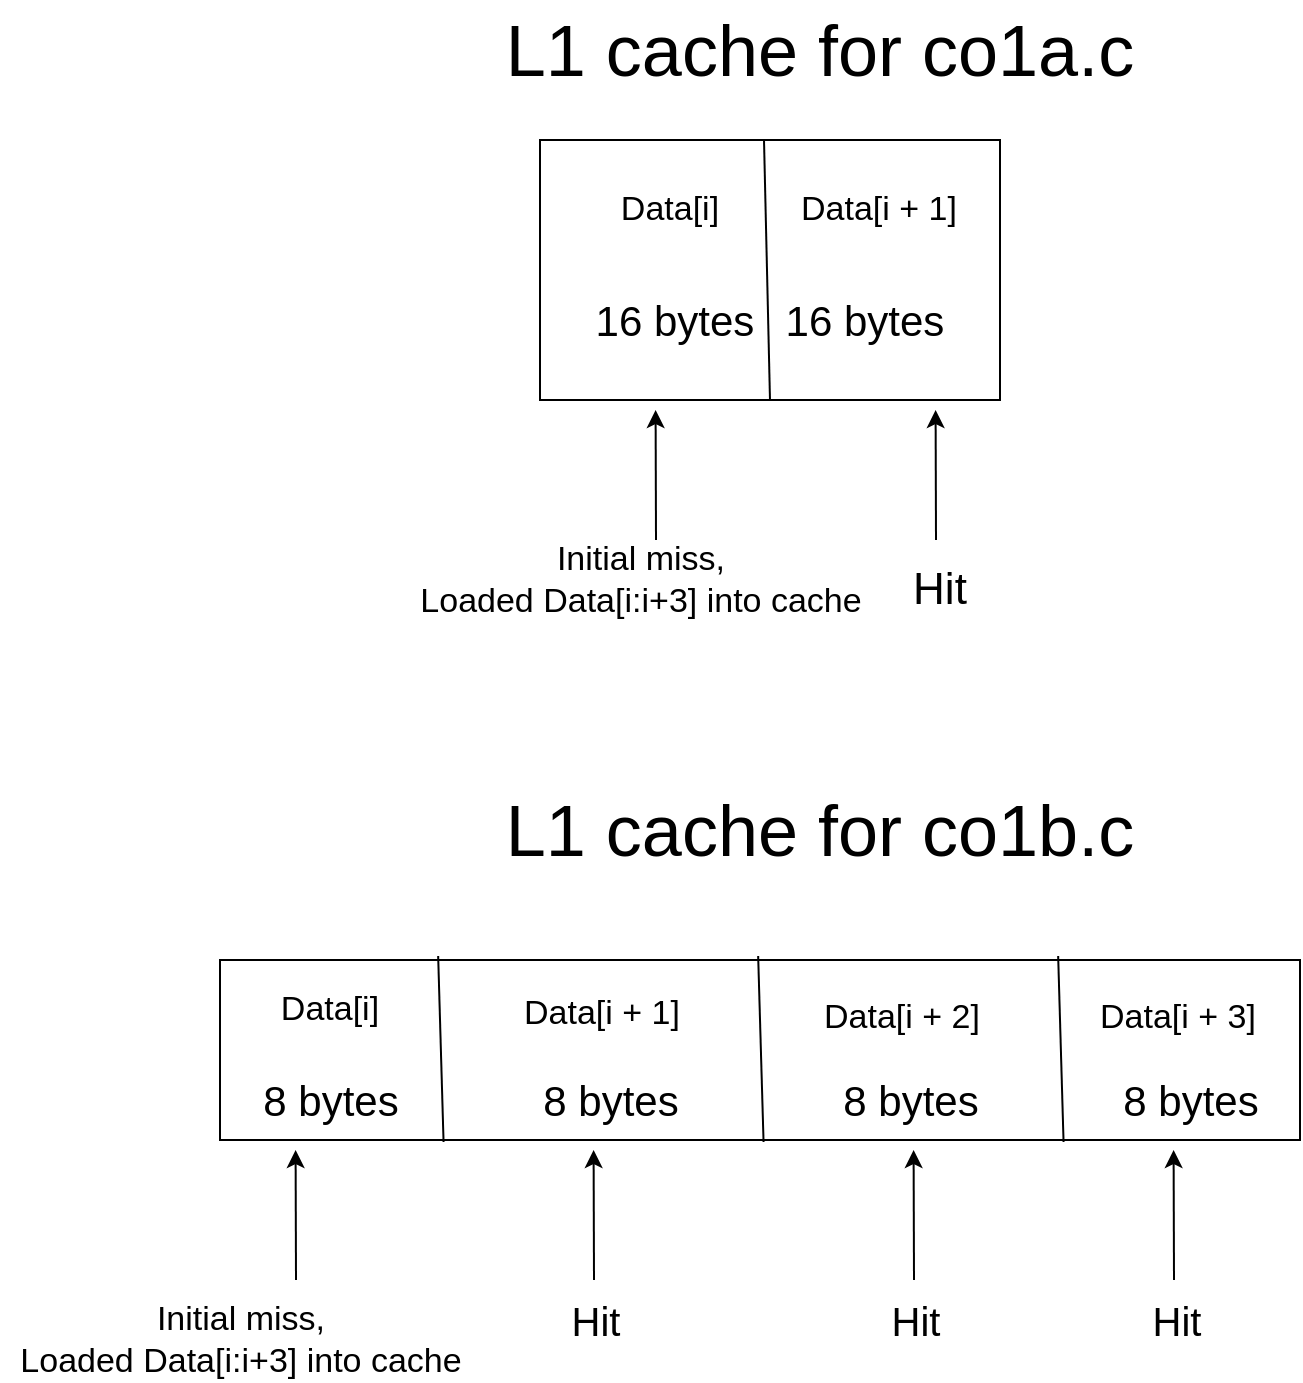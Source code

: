 <mxfile version="12.6.5" type="device"><diagram id="ujOUxsNOkUaPNf2Mbw05" name="Page-1"><mxGraphModel dx="2205" dy="774" grid="1" gridSize="10" guides="1" tooltips="1" connect="1" arrows="1" fold="1" page="1" pageScale="1" pageWidth="850" pageHeight="1100" math="0" shadow="0"><root><mxCell id="0"/><mxCell id="1" parent="0"/><mxCell id="iTzcDw8diSUon3dS07o7-1" value="" style="rounded=0;whiteSpace=wrap;html=1;" vertex="1" parent="1"><mxGeometry x="210" y="230" width="230" height="130" as="geometry"/></mxCell><mxCell id="iTzcDw8diSUon3dS07o7-2" value="" style="endArrow=none;html=1;exitX=0.5;exitY=1;exitDx=0;exitDy=0;" edge="1" parent="1" source="iTzcDw8diSUon3dS07o7-1"><mxGeometry width="50" height="50" relative="1" as="geometry"><mxPoint x="322" y="420" as="sourcePoint"/><mxPoint x="322" y="230" as="targetPoint"/></mxGeometry></mxCell><mxCell id="iTzcDw8diSUon3dS07o7-3" value="&lt;font style=&quot;font-size: 36px&quot;&gt;L1 cache for co1a.c&lt;/font&gt;" style="text;html=1;strokeColor=none;fillColor=none;align=center;verticalAlign=middle;whiteSpace=wrap;rounded=0;" vertex="1" parent="1"><mxGeometry x="180" y="160" width="340" height="50" as="geometry"/></mxCell><mxCell id="iTzcDw8diSUon3dS07o7-4" value="&lt;font style=&quot;font-size: 17px&quot;&gt;Data[i]&lt;/font&gt;" style="text;html=1;strokeColor=none;fillColor=none;align=center;verticalAlign=middle;whiteSpace=wrap;rounded=0;" vertex="1" parent="1"><mxGeometry x="240" y="250" width="70" height="30" as="geometry"/></mxCell><mxCell id="iTzcDw8diSUon3dS07o7-5" value="&lt;font style=&quot;font-size: 21px&quot;&gt;16 bytes&lt;/font&gt;" style="text;html=1;strokeColor=none;fillColor=none;align=center;verticalAlign=middle;whiteSpace=wrap;rounded=0;" vertex="1" parent="1"><mxGeometry x="230" y="310" width="95" height="20" as="geometry"/></mxCell><mxCell id="iTzcDw8diSUon3dS07o7-6" value="&lt;font style=&quot;font-size: 21px&quot;&gt;16 bytes&lt;/font&gt;" style="text;html=1;strokeColor=none;fillColor=none;align=center;verticalAlign=middle;whiteSpace=wrap;rounded=0;" vertex="1" parent="1"><mxGeometry x="325" y="310" width="95" height="20" as="geometry"/></mxCell><mxCell id="iTzcDw8diSUon3dS07o7-7" value="&lt;font style=&quot;font-size: 17px&quot;&gt;Data[i + 1]&lt;/font&gt;" style="text;html=1;strokeColor=none;fillColor=none;align=center;verticalAlign=middle;whiteSpace=wrap;rounded=0;" vertex="1" parent="1"><mxGeometry x="337.5" y="250" width="82.5" height="30" as="geometry"/></mxCell><mxCell id="iTzcDw8diSUon3dS07o7-8" value="&lt;font style=&quot;font-size: 36px&quot;&gt;L1 cache for co1b.c&lt;/font&gt;" style="text;html=1;strokeColor=none;fillColor=none;align=center;verticalAlign=middle;whiteSpace=wrap;rounded=0;" vertex="1" parent="1"><mxGeometry x="170" y="550" width="360" height="50" as="geometry"/></mxCell><mxCell id="iTzcDw8diSUon3dS07o7-10" value="" style="rounded=0;whiteSpace=wrap;html=1;" vertex="1" parent="1"><mxGeometry x="50" y="640" width="540" height="90" as="geometry"/></mxCell><mxCell id="iTzcDw8diSUon3dS07o7-11" value="" style="endArrow=none;html=1;entryX=0.202;entryY=-0.022;entryDx=0;entryDy=0;entryPerimeter=0;exitX=0.207;exitY=1.011;exitDx=0;exitDy=0;exitPerimeter=0;" edge="1" parent="1" source="iTzcDw8diSUon3dS07o7-10" target="iTzcDw8diSUon3dS07o7-10"><mxGeometry width="50" height="50" relative="1" as="geometry"><mxPoint x="170" y="800" as="sourcePoint"/><mxPoint x="220" y="750" as="targetPoint"/></mxGeometry></mxCell><mxCell id="iTzcDw8diSUon3dS07o7-12" value="" style="endArrow=none;html=1;entryX=0.202;entryY=-0.022;entryDx=0;entryDy=0;entryPerimeter=0;exitX=0.207;exitY=1.011;exitDx=0;exitDy=0;exitPerimeter=0;" edge="1" parent="1"><mxGeometry width="50" height="50" relative="1" as="geometry"><mxPoint x="321.78" y="730.99" as="sourcePoint"/><mxPoint x="319.08" y="638.02" as="targetPoint"/></mxGeometry></mxCell><mxCell id="iTzcDw8diSUon3dS07o7-13" value="" style="endArrow=none;html=1;entryX=0.202;entryY=-0.022;entryDx=0;entryDy=0;entryPerimeter=0;exitX=0.207;exitY=1.011;exitDx=0;exitDy=0;exitPerimeter=0;" edge="1" parent="1"><mxGeometry width="50" height="50" relative="1" as="geometry"><mxPoint x="471.78" y="730.99" as="sourcePoint"/><mxPoint x="469.08" y="638.02" as="targetPoint"/></mxGeometry></mxCell><mxCell id="iTzcDw8diSUon3dS07o7-14" value="&lt;font style=&quot;font-size: 17px&quot;&gt;Data[i]&lt;/font&gt;" style="text;html=1;strokeColor=none;fillColor=none;align=center;verticalAlign=middle;whiteSpace=wrap;rounded=0;" vertex="1" parent="1"><mxGeometry x="70" y="650" width="70" height="30" as="geometry"/></mxCell><mxCell id="iTzcDw8diSUon3dS07o7-15" value="&lt;font style=&quot;font-size: 17px&quot;&gt;Data[i + 1]&lt;/font&gt;" style="text;html=1;strokeColor=none;fillColor=none;align=center;verticalAlign=middle;whiteSpace=wrap;rounded=0;" vertex="1" parent="1"><mxGeometry x="192" y="652" width="98" height="30" as="geometry"/></mxCell><mxCell id="iTzcDw8diSUon3dS07o7-16" value="&lt;font style=&quot;font-size: 17px&quot;&gt;Data[i + 2]&lt;/font&gt;" style="text;html=1;strokeColor=none;fillColor=none;align=center;verticalAlign=middle;whiteSpace=wrap;rounded=0;" vertex="1" parent="1"><mxGeometry x="342" y="654" width="98" height="30" as="geometry"/></mxCell><mxCell id="iTzcDw8diSUon3dS07o7-17" value="&lt;font style=&quot;font-size: 17px&quot;&gt;Data[i + 3]&lt;/font&gt;" style="text;html=1;strokeColor=none;fillColor=none;align=center;verticalAlign=middle;whiteSpace=wrap;rounded=0;" vertex="1" parent="1"><mxGeometry x="480" y="654" width="98" height="30" as="geometry"/></mxCell><mxCell id="iTzcDw8diSUon3dS07o7-18" value="&lt;font style=&quot;font-size: 21px&quot;&gt;8 bytes&lt;/font&gt;" style="text;html=1;strokeColor=none;fillColor=none;align=center;verticalAlign=middle;whiteSpace=wrap;rounded=0;" vertex="1" parent="1"><mxGeometry x="57.5" y="700" width="95" height="20" as="geometry"/></mxCell><mxCell id="iTzcDw8diSUon3dS07o7-19" value="&lt;font style=&quot;font-size: 21px&quot;&gt;8 bytes&lt;/font&gt;" style="text;html=1;strokeColor=none;fillColor=none;align=center;verticalAlign=middle;whiteSpace=wrap;rounded=0;" vertex="1" parent="1"><mxGeometry x="197.5" y="700" width="95" height="20" as="geometry"/></mxCell><mxCell id="iTzcDw8diSUon3dS07o7-20" value="&lt;font style=&quot;font-size: 21px&quot;&gt;8 bytes&lt;/font&gt;" style="text;html=1;strokeColor=none;fillColor=none;align=center;verticalAlign=middle;whiteSpace=wrap;rounded=0;" vertex="1" parent="1"><mxGeometry x="347.5" y="700" width="95" height="20" as="geometry"/></mxCell><mxCell id="iTzcDw8diSUon3dS07o7-21" value="&lt;font style=&quot;font-size: 21px&quot;&gt;8 bytes&lt;/font&gt;" style="text;html=1;strokeColor=none;fillColor=none;align=center;verticalAlign=middle;whiteSpace=wrap;rounded=0;" vertex="1" parent="1"><mxGeometry x="487.5" y="700" width="95" height="20" as="geometry"/></mxCell><mxCell id="iTzcDw8diSUon3dS07o7-22" value="" style="endArrow=classic;html=1;entryX=0.07;entryY=1.056;entryDx=0;entryDy=0;entryPerimeter=0;" edge="1" parent="1" target="iTzcDw8diSUon3dS07o7-10"><mxGeometry width="50" height="50" relative="1" as="geometry"><mxPoint x="88" y="800" as="sourcePoint"/><mxPoint x="100" y="750" as="targetPoint"/></mxGeometry></mxCell><mxCell id="iTzcDw8diSUon3dS07o7-23" value="&lt;font style=&quot;font-size: 17px&quot;&gt;Initial miss,&lt;br&gt;Loaded Data[i:i+3] into cache&lt;/font&gt;" style="text;html=1;align=center;verticalAlign=middle;resizable=0;points=[];autosize=1;" vertex="1" parent="1"><mxGeometry x="-60" y="810" width="240" height="40" as="geometry"/></mxCell><mxCell id="iTzcDw8diSUon3dS07o7-25" value="" style="endArrow=classic;html=1;entryX=0.07;entryY=1.056;entryDx=0;entryDy=0;entryPerimeter=0;" edge="1" parent="1"><mxGeometry width="50" height="50" relative="1" as="geometry"><mxPoint x="237" y="800" as="sourcePoint"/><mxPoint x="236.8" y="735.04" as="targetPoint"/></mxGeometry></mxCell><mxCell id="iTzcDw8diSUon3dS07o7-27" value="&lt;font style=&quot;font-size: 20px&quot;&gt;Hit&lt;/font&gt;" style="text;html=1;strokeColor=none;fillColor=none;align=center;verticalAlign=middle;whiteSpace=wrap;rounded=0;" vertex="1" parent="1"><mxGeometry x="218" y="810" width="40" height="20" as="geometry"/></mxCell><mxCell id="iTzcDw8diSUon3dS07o7-29" value="&lt;font style=&quot;font-size: 20px&quot;&gt;Hit&lt;/font&gt;" style="text;html=1;strokeColor=none;fillColor=none;align=center;verticalAlign=middle;whiteSpace=wrap;rounded=0;" vertex="1" parent="1"><mxGeometry x="378" y="810" width="40" height="20" as="geometry"/></mxCell><mxCell id="iTzcDw8diSUon3dS07o7-30" value="&lt;font style=&quot;font-size: 20px&quot;&gt;Hit&lt;/font&gt;" style="text;html=1;strokeColor=none;fillColor=none;align=center;verticalAlign=middle;whiteSpace=wrap;rounded=0;" vertex="1" parent="1"><mxGeometry x="508" y="810" width="41" height="20" as="geometry"/></mxCell><mxCell id="iTzcDw8diSUon3dS07o7-31" value="" style="endArrow=classic;html=1;entryX=0.07;entryY=1.056;entryDx=0;entryDy=0;entryPerimeter=0;" edge="1" parent="1"><mxGeometry width="50" height="50" relative="1" as="geometry"><mxPoint x="397" y="800" as="sourcePoint"/><mxPoint x="396.8" y="735.04" as="targetPoint"/></mxGeometry></mxCell><mxCell id="iTzcDw8diSUon3dS07o7-32" value="" style="endArrow=classic;html=1;entryX=0.07;entryY=1.056;entryDx=0;entryDy=0;entryPerimeter=0;" edge="1" parent="1"><mxGeometry width="50" height="50" relative="1" as="geometry"><mxPoint x="527" y="800" as="sourcePoint"/><mxPoint x="526.8" y="735.04" as="targetPoint"/></mxGeometry></mxCell><mxCell id="iTzcDw8diSUon3dS07o7-33" value="&lt;font style=&quot;font-size: 17px&quot;&gt;Initial miss,&lt;br&gt;Loaded Data[i:i+3] into cache&lt;/font&gt;" style="text;html=1;align=center;verticalAlign=middle;resizable=0;points=[];autosize=1;" vertex="1" parent="1"><mxGeometry x="140" y="430" width="240" height="40" as="geometry"/></mxCell><mxCell id="iTzcDw8diSUon3dS07o7-35" value="" style="endArrow=classic;html=1;entryX=0.07;entryY=1.056;entryDx=0;entryDy=0;entryPerimeter=0;" edge="1" parent="1"><mxGeometry width="50" height="50" relative="1" as="geometry"><mxPoint x="268" y="430" as="sourcePoint"/><mxPoint x="267.8" y="365.04" as="targetPoint"/></mxGeometry></mxCell><mxCell id="iTzcDw8diSUon3dS07o7-36" value="" style="endArrow=classic;html=1;entryX=0.07;entryY=1.056;entryDx=0;entryDy=0;entryPerimeter=0;" edge="1" parent="1"><mxGeometry width="50" height="50" relative="1" as="geometry"><mxPoint x="408" y="430" as="sourcePoint"/><mxPoint x="407.8" y="365.04" as="targetPoint"/></mxGeometry></mxCell><mxCell id="iTzcDw8diSUon3dS07o7-38" value="&lt;font style=&quot;font-size: 22px&quot;&gt;Hit&lt;/font&gt;" style="text;html=1;strokeColor=none;fillColor=none;align=center;verticalAlign=middle;whiteSpace=wrap;rounded=0;" vertex="1" parent="1"><mxGeometry x="390" y="445" width="40" height="20" as="geometry"/></mxCell></root></mxGraphModel></diagram></mxfile>
